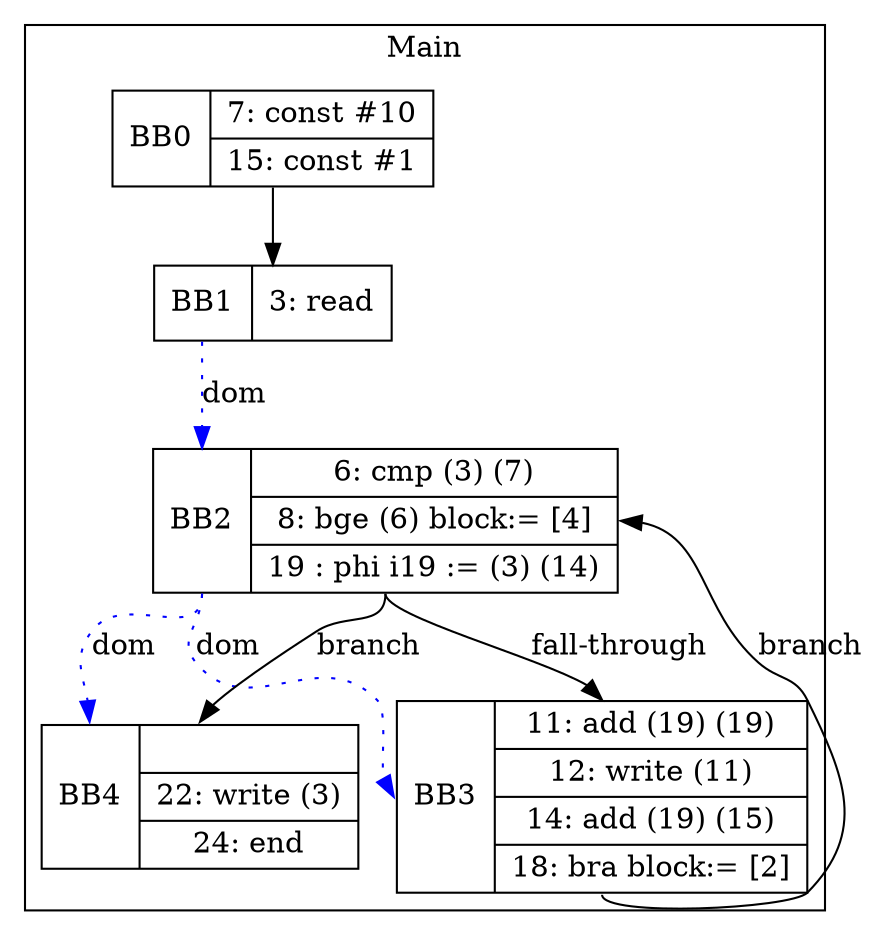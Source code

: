 digraph G {
node [shape=record];
subgraph cluster_main{
label = "Main";
BB0 [shape=record, label="<b>BB0|{7: const #10|15: const #1}"];
BB1 [shape=record, label="<b>BB1|{3: read}"];
BB2 [shape=record, label="<b>BB2|{6: cmp (3) (7)|8: bge (6) block:= [4]|19 : phi i19 := (3) (14)}"];
BB3 [shape=record, label="<b>BB3|{11: add (19) (19)|12: write (11)|14: add (19) (15)|18: bra block:= [2]}"];
BB4 [shape=record, label="<b>BB4|{|22: write (3)|24: end}"];
}
BB0:s -> BB1:n ;
BB2:b -> BB3:b [color=blue, style=dotted, label="dom"];
BB2:b -> BB4:b [color=blue, style=dotted, label="dom"];
BB1:b -> BB2:b [color=blue, style=dotted, label="dom"];
BB2:s -> BB4:n [label="branch"];
BB3:s -> BB2:e [label="branch"];
BB2:s -> BB3:n [label="fall-through"];
}
